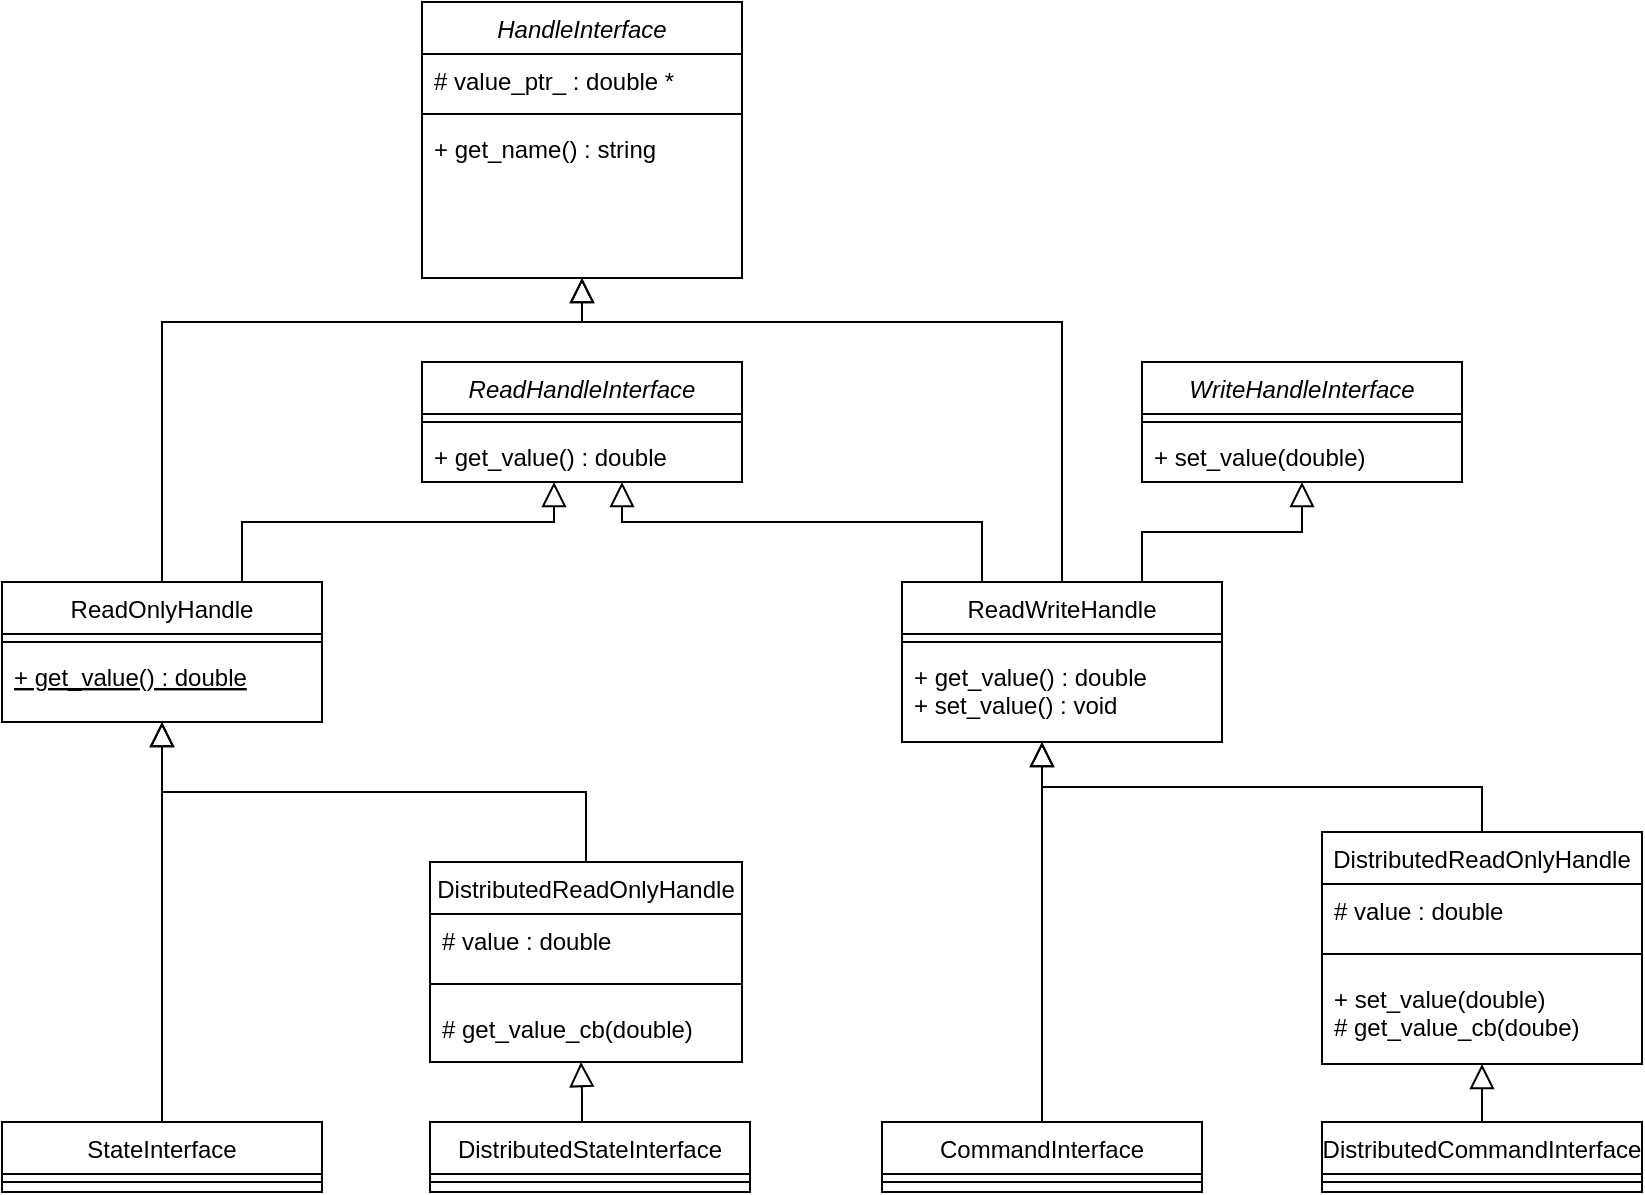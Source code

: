 <mxfile version="21.5.0">
  <diagram id="C5RBs43oDa-KdzZeNtuy" name="Page-1">
    <mxGraphModel dx="1111" dy="603" grid="1" gridSize="10" guides="1" tooltips="1" connect="1" arrows="1" fold="1" page="1" pageScale="1" pageWidth="827" pageHeight="1169" math="0" shadow="0">
      <root>
        <mxCell id="WIyWlLk6GJQsqaUBKTNV-0" />
        <mxCell id="WIyWlLk6GJQsqaUBKTNV-1" parent="WIyWlLk6GJQsqaUBKTNV-0" />
        <mxCell id="zkfFHV4jXpPFQw0GAbJ--0" value="HandleInterface" style="swimlane;fontStyle=2;align=center;verticalAlign=top;childLayout=stackLayout;horizontal=1;startSize=26;horizontalStack=0;resizeParent=1;resizeLast=0;collapsible=1;marginBottom=0;rounded=0;shadow=0;strokeWidth=1;" parent="WIyWlLk6GJQsqaUBKTNV-1" vertex="1">
          <mxGeometry x="330" y="70" width="160" height="138" as="geometry">
            <mxRectangle x="230" y="140" width="160" height="26" as="alternateBounds" />
          </mxGeometry>
        </mxCell>
        <mxCell id="zkfFHV4jXpPFQw0GAbJ--2" value="# value_ptr_ : double *" style="text;align=left;verticalAlign=top;spacingLeft=4;spacingRight=4;overflow=hidden;rotatable=0;points=[[0,0.5],[1,0.5]];portConstraint=eastwest;rounded=0;shadow=0;html=0;" parent="zkfFHV4jXpPFQw0GAbJ--0" vertex="1">
          <mxGeometry y="26" width="160" height="26" as="geometry" />
        </mxCell>
        <mxCell id="zkfFHV4jXpPFQw0GAbJ--4" value="" style="line;html=1;strokeWidth=1;align=left;verticalAlign=middle;spacingTop=-1;spacingLeft=3;spacingRight=3;rotatable=0;labelPosition=right;points=[];portConstraint=eastwest;" parent="zkfFHV4jXpPFQw0GAbJ--0" vertex="1">
          <mxGeometry y="52" width="160" height="8" as="geometry" />
        </mxCell>
        <mxCell id="zkfFHV4jXpPFQw0GAbJ--5" value="+ get_name() : string" style="text;align=left;verticalAlign=top;spacingLeft=4;spacingRight=4;overflow=hidden;rotatable=0;points=[[0,0.5],[1,0.5]];portConstraint=eastwest;" parent="zkfFHV4jXpPFQw0GAbJ--0" vertex="1">
          <mxGeometry y="60" width="160" height="26" as="geometry" />
        </mxCell>
        <mxCell id="zkfFHV4jXpPFQw0GAbJ--6" value="ReadOnlyHandle" style="swimlane;fontStyle=0;align=center;verticalAlign=top;childLayout=stackLayout;horizontal=1;startSize=26;horizontalStack=0;resizeParent=1;resizeLast=0;collapsible=1;marginBottom=0;rounded=0;shadow=0;strokeWidth=1;" parent="WIyWlLk6GJQsqaUBKTNV-1" vertex="1">
          <mxGeometry x="120" y="360" width="160" height="70" as="geometry">
            <mxRectangle x="130" y="380" width="160" height="26" as="alternateBounds" />
          </mxGeometry>
        </mxCell>
        <mxCell id="zkfFHV4jXpPFQw0GAbJ--9" value="" style="line;html=1;strokeWidth=1;align=left;verticalAlign=middle;spacingTop=-1;spacingLeft=3;spacingRight=3;rotatable=0;labelPosition=right;points=[];portConstraint=eastwest;" parent="zkfFHV4jXpPFQw0GAbJ--6" vertex="1">
          <mxGeometry y="26" width="160" height="8" as="geometry" />
        </mxCell>
        <mxCell id="zkfFHV4jXpPFQw0GAbJ--10" value="+ get_value() : double" style="text;align=left;verticalAlign=top;spacingLeft=4;spacingRight=4;overflow=hidden;rotatable=0;points=[[0,0.5],[1,0.5]];portConstraint=eastwest;fontStyle=4" parent="zkfFHV4jXpPFQw0GAbJ--6" vertex="1">
          <mxGeometry y="34" width="160" height="26" as="geometry" />
        </mxCell>
        <mxCell id="zkfFHV4jXpPFQw0GAbJ--12" value="" style="endArrow=block;endSize=10;endFill=0;shadow=0;strokeWidth=1;rounded=0;edgeStyle=elbowEdgeStyle;elbow=vertical;" parent="WIyWlLk6GJQsqaUBKTNV-1" source="zkfFHV4jXpPFQw0GAbJ--6" target="zkfFHV4jXpPFQw0GAbJ--0" edge="1">
          <mxGeometry width="160" relative="1" as="geometry">
            <mxPoint x="200" y="203" as="sourcePoint" />
            <mxPoint x="200" y="203" as="targetPoint" />
            <Array as="points">
              <mxPoint x="410" y="230" />
              <mxPoint x="410" y="220" />
              <mxPoint x="410" y="150" />
            </Array>
          </mxGeometry>
        </mxCell>
        <mxCell id="xWlWa2lskgCtUqGBNTTH-0" value="ReadHandleInterface" style="swimlane;fontStyle=2;align=center;verticalAlign=top;childLayout=stackLayout;horizontal=1;startSize=26;horizontalStack=0;resizeParent=1;resizeLast=0;collapsible=1;marginBottom=0;rounded=0;shadow=0;strokeWidth=1;" parent="WIyWlLk6GJQsqaUBKTNV-1" vertex="1">
          <mxGeometry x="330" y="250" width="160" height="60" as="geometry">
            <mxRectangle x="230" y="140" width="160" height="26" as="alternateBounds" />
          </mxGeometry>
        </mxCell>
        <mxCell id="xWlWa2lskgCtUqGBNTTH-4" value="" style="line;html=1;strokeWidth=1;align=left;verticalAlign=middle;spacingTop=-1;spacingLeft=3;spacingRight=3;rotatable=0;labelPosition=right;points=[];portConstraint=eastwest;" parent="xWlWa2lskgCtUqGBNTTH-0" vertex="1">
          <mxGeometry y="26" width="160" height="8" as="geometry" />
        </mxCell>
        <mxCell id="xWlWa2lskgCtUqGBNTTH-5" value="+ get_value() : double" style="text;align=left;verticalAlign=top;spacingLeft=4;spacingRight=4;overflow=hidden;rotatable=0;points=[[0,0.5],[1,0.5]];portConstraint=eastwest;" parent="xWlWa2lskgCtUqGBNTTH-0" vertex="1">
          <mxGeometry y="34" width="160" height="26" as="geometry" />
        </mxCell>
        <mxCell id="xWlWa2lskgCtUqGBNTTH-15" value="WriteHandleInterface" style="swimlane;fontStyle=2;align=center;verticalAlign=top;childLayout=stackLayout;horizontal=1;startSize=26;horizontalStack=0;resizeParent=1;resizeLast=0;collapsible=1;marginBottom=0;rounded=0;shadow=0;strokeWidth=1;" parent="WIyWlLk6GJQsqaUBKTNV-1" vertex="1">
          <mxGeometry x="690" y="250" width="160" height="60" as="geometry">
            <mxRectangle x="230" y="140" width="160" height="26" as="alternateBounds" />
          </mxGeometry>
        </mxCell>
        <mxCell id="xWlWa2lskgCtUqGBNTTH-16" value="" style="line;html=1;strokeWidth=1;align=left;verticalAlign=middle;spacingTop=-1;spacingLeft=3;spacingRight=3;rotatable=0;labelPosition=right;points=[];portConstraint=eastwest;" parent="xWlWa2lskgCtUqGBNTTH-15" vertex="1">
          <mxGeometry y="26" width="160" height="8" as="geometry" />
        </mxCell>
        <mxCell id="xWlWa2lskgCtUqGBNTTH-17" value="+ set_value(double) " style="text;align=left;verticalAlign=top;spacingLeft=4;spacingRight=4;overflow=hidden;rotatable=0;points=[[0,0.5],[1,0.5]];portConstraint=eastwest;" parent="xWlWa2lskgCtUqGBNTTH-15" vertex="1">
          <mxGeometry y="34" width="160" height="26" as="geometry" />
        </mxCell>
        <mxCell id="xWlWa2lskgCtUqGBNTTH-19" value="StateInterface" style="swimlane;fontStyle=0;align=center;verticalAlign=top;childLayout=stackLayout;horizontal=1;startSize=26;horizontalStack=0;resizeParent=1;resizeLast=0;collapsible=1;marginBottom=0;rounded=0;shadow=0;strokeWidth=1;" parent="WIyWlLk6GJQsqaUBKTNV-1" vertex="1">
          <mxGeometry x="120" y="630" width="160" height="35" as="geometry">
            <mxRectangle x="130" y="380" width="160" height="26" as="alternateBounds" />
          </mxGeometry>
        </mxCell>
        <mxCell id="xWlWa2lskgCtUqGBNTTH-20" value="" style="line;html=1;strokeWidth=1;align=left;verticalAlign=middle;spacingTop=-1;spacingLeft=3;spacingRight=3;rotatable=0;labelPosition=right;points=[];portConstraint=eastwest;" parent="xWlWa2lskgCtUqGBNTTH-19" vertex="1">
          <mxGeometry y="26" width="160" height="8" as="geometry" />
        </mxCell>
        <mxCell id="xWlWa2lskgCtUqGBNTTH-22" value="DistributedReadOnlyHandle" style="swimlane;fontStyle=0;align=center;verticalAlign=top;childLayout=stackLayout;horizontal=1;startSize=26;horizontalStack=0;resizeParent=1;resizeLast=0;collapsible=1;marginBottom=0;rounded=0;shadow=0;strokeWidth=1;" parent="WIyWlLk6GJQsqaUBKTNV-1" vertex="1">
          <mxGeometry x="334" y="500" width="156" height="100" as="geometry">
            <mxRectangle x="130" y="380" width="160" height="26" as="alternateBounds" />
          </mxGeometry>
        </mxCell>
        <mxCell id="xWlWa2lskgCtUqGBNTTH-50" value="# value : double" style="text;align=left;verticalAlign=top;spacingLeft=4;spacingRight=4;overflow=hidden;rotatable=0;points=[[0,0.5],[1,0.5]];portConstraint=eastwest;fontStyle=0" parent="xWlWa2lskgCtUqGBNTTH-22" vertex="1">
          <mxGeometry y="26" width="156" height="26" as="geometry" />
        </mxCell>
        <mxCell id="xWlWa2lskgCtUqGBNTTH-23" value="" style="line;html=1;strokeWidth=1;align=left;verticalAlign=middle;spacingTop=-1;spacingLeft=3;spacingRight=3;rotatable=0;labelPosition=right;points=[];portConstraint=eastwest;" parent="xWlWa2lskgCtUqGBNTTH-22" vertex="1">
          <mxGeometry y="52" width="156" height="18" as="geometry" />
        </mxCell>
        <mxCell id="xWlWa2lskgCtUqGBNTTH-24" value="# get_value_cb(double) " style="text;align=left;verticalAlign=top;spacingLeft=4;spacingRight=4;overflow=hidden;rotatable=0;points=[[0,0.5],[1,0.5]];portConstraint=eastwest;fontStyle=0" parent="xWlWa2lskgCtUqGBNTTH-22" vertex="1">
          <mxGeometry y="70" width="156" height="26" as="geometry" />
        </mxCell>
        <mxCell id="xWlWa2lskgCtUqGBNTTH-25" value="ReadWriteHandle" style="swimlane;fontStyle=0;align=center;verticalAlign=top;childLayout=stackLayout;horizontal=1;startSize=26;horizontalStack=0;resizeParent=1;resizeLast=0;collapsible=1;marginBottom=0;rounded=0;shadow=0;strokeWidth=1;" parent="WIyWlLk6GJQsqaUBKTNV-1" vertex="1">
          <mxGeometry x="570" y="360" width="160" height="80" as="geometry">
            <mxRectangle x="130" y="380" width="160" height="26" as="alternateBounds" />
          </mxGeometry>
        </mxCell>
        <mxCell id="xWlWa2lskgCtUqGBNTTH-26" value="" style="line;html=1;strokeWidth=1;align=left;verticalAlign=middle;spacingTop=-1;spacingLeft=3;spacingRight=3;rotatable=0;labelPosition=right;points=[];portConstraint=eastwest;" parent="xWlWa2lskgCtUqGBNTTH-25" vertex="1">
          <mxGeometry y="26" width="160" height="8" as="geometry" />
        </mxCell>
        <mxCell id="xWlWa2lskgCtUqGBNTTH-27" value="+ get_value() : double&#xa;+ set_value() : void&#xa;" style="text;align=left;verticalAlign=top;spacingLeft=4;spacingRight=4;overflow=hidden;rotatable=0;points=[[0,0.5],[1,0.5]];portConstraint=eastwest;fontStyle=0" parent="xWlWa2lskgCtUqGBNTTH-25" vertex="1">
          <mxGeometry y="34" width="160" height="46" as="geometry" />
        </mxCell>
        <mxCell id="xWlWa2lskgCtUqGBNTTH-29" value="" style="endArrow=block;endSize=10;endFill=0;shadow=0;strokeWidth=1;rounded=0;edgeStyle=elbowEdgeStyle;elbow=vertical;entryX=0.5;entryY=1;entryDx=0;entryDy=0;exitX=0.5;exitY=0;exitDx=0;exitDy=0;" parent="WIyWlLk6GJQsqaUBKTNV-1" source="xWlWa2lskgCtUqGBNTTH-25" target="zkfFHV4jXpPFQw0GAbJ--0" edge="1">
          <mxGeometry width="160" relative="1" as="geometry">
            <mxPoint x="210" y="370" as="sourcePoint" />
            <mxPoint x="420" y="268" as="targetPoint" />
            <Array as="points">
              <mxPoint x="500" y="230" />
              <mxPoint x="470" y="150" />
            </Array>
          </mxGeometry>
        </mxCell>
        <mxCell id="xWlWa2lskgCtUqGBNTTH-30" value="" style="endArrow=block;endSize=10;endFill=0;shadow=0;strokeWidth=1;rounded=0;edgeStyle=elbowEdgeStyle;elbow=vertical;exitX=0.75;exitY=0;exitDx=0;exitDy=0;" parent="WIyWlLk6GJQsqaUBKTNV-1" source="xWlWa2lskgCtUqGBNTTH-25" target="xWlWa2lskgCtUqGBNTTH-17" edge="1">
          <mxGeometry width="160" relative="1" as="geometry">
            <mxPoint x="220" y="380" as="sourcePoint" />
            <mxPoint x="430" y="278" as="targetPoint" />
          </mxGeometry>
        </mxCell>
        <mxCell id="xWlWa2lskgCtUqGBNTTH-31" value="" style="endArrow=block;endSize=10;endFill=0;shadow=0;strokeWidth=1;rounded=0;edgeStyle=elbowEdgeStyle;elbow=vertical;exitX=0.75;exitY=0;exitDx=0;exitDy=0;" parent="WIyWlLk6GJQsqaUBKTNV-1" source="zkfFHV4jXpPFQw0GAbJ--6" edge="1">
          <mxGeometry width="160" relative="1" as="geometry">
            <mxPoint x="169.5" y="360" as="sourcePoint" />
            <mxPoint x="396" y="310" as="targetPoint" />
            <Array as="points">
              <mxPoint x="330" y="330" />
            </Array>
          </mxGeometry>
        </mxCell>
        <mxCell id="xWlWa2lskgCtUqGBNTTH-32" value="" style="endArrow=block;endSize=10;endFill=0;shadow=0;strokeWidth=1;rounded=0;edgeStyle=elbowEdgeStyle;elbow=vertical;exitX=0.25;exitY=0;exitDx=0;exitDy=0;" parent="WIyWlLk6GJQsqaUBKTNV-1" source="xWlWa2lskgCtUqGBNTTH-25" target="xWlWa2lskgCtUqGBNTTH-5" edge="1">
          <mxGeometry width="160" relative="1" as="geometry">
            <mxPoint x="250" y="370" as="sourcePoint" />
            <mxPoint x="430" y="360" as="targetPoint" />
            <Array as="points">
              <mxPoint x="430" y="330" />
              <mxPoint x="510" y="340" />
              <mxPoint x="430" y="330" />
              <mxPoint x="530" y="340" />
              <mxPoint x="430" y="320" />
            </Array>
          </mxGeometry>
        </mxCell>
        <mxCell id="xWlWa2lskgCtUqGBNTTH-33" value="" style="endArrow=block;endSize=10;endFill=0;shadow=0;strokeWidth=1;rounded=0;edgeStyle=elbowEdgeStyle;elbow=vertical;entryX=0.5;entryY=1;entryDx=0;entryDy=0;exitX=0.5;exitY=0;exitDx=0;exitDy=0;" parent="WIyWlLk6GJQsqaUBKTNV-1" source="xWlWa2lskgCtUqGBNTTH-19" target="zkfFHV4jXpPFQw0GAbJ--6" edge="1">
          <mxGeometry width="160" relative="1" as="geometry">
            <mxPoint x="200" y="490" as="sourcePoint" />
            <mxPoint x="190" y="460" as="targetPoint" />
          </mxGeometry>
        </mxCell>
        <mxCell id="xWlWa2lskgCtUqGBNTTH-34" value="" style="endArrow=block;endSize=10;endFill=0;shadow=0;strokeWidth=1;rounded=0;edgeStyle=elbowEdgeStyle;elbow=vertical;entryX=0.5;entryY=1;entryDx=0;entryDy=0;exitX=0.5;exitY=0;exitDx=0;exitDy=0;" parent="WIyWlLk6GJQsqaUBKTNV-1" source="xWlWa2lskgCtUqGBNTTH-22" target="zkfFHV4jXpPFQw0GAbJ--6" edge="1">
          <mxGeometry width="160" relative="1" as="geometry">
            <mxPoint x="210" y="540" as="sourcePoint" />
            <mxPoint x="210" y="440" as="targetPoint" />
          </mxGeometry>
        </mxCell>
        <mxCell id="xWlWa2lskgCtUqGBNTTH-35" value="CommandInterface" style="swimlane;fontStyle=0;align=center;verticalAlign=top;childLayout=stackLayout;horizontal=1;startSize=26;horizontalStack=0;resizeParent=1;resizeLast=0;collapsible=1;marginBottom=0;rounded=0;shadow=0;strokeWidth=1;" parent="WIyWlLk6GJQsqaUBKTNV-1" vertex="1">
          <mxGeometry x="560" y="630" width="160" height="35" as="geometry">
            <mxRectangle x="130" y="380" width="160" height="26" as="alternateBounds" />
          </mxGeometry>
        </mxCell>
        <mxCell id="xWlWa2lskgCtUqGBNTTH-36" value="" style="line;html=1;strokeWidth=1;align=left;verticalAlign=middle;spacingTop=-1;spacingLeft=3;spacingRight=3;rotatable=0;labelPosition=right;points=[];portConstraint=eastwest;" parent="xWlWa2lskgCtUqGBNTTH-35" vertex="1">
          <mxGeometry y="26" width="160" height="8" as="geometry" />
        </mxCell>
        <mxCell id="xWlWa2lskgCtUqGBNTTH-40" value="DistributedStateInterface" style="swimlane;fontStyle=0;align=center;verticalAlign=top;childLayout=stackLayout;horizontal=1;startSize=26;horizontalStack=0;resizeParent=1;resizeLast=0;collapsible=1;marginBottom=0;rounded=0;shadow=0;strokeWidth=1;" parent="WIyWlLk6GJQsqaUBKTNV-1" vertex="1">
          <mxGeometry x="334" y="630" width="160" height="35" as="geometry">
            <mxRectangle x="130" y="380" width="160" height="26" as="alternateBounds" />
          </mxGeometry>
        </mxCell>
        <mxCell id="xWlWa2lskgCtUqGBNTTH-46" value="" style="endArrow=block;endSize=10;endFill=0;shadow=0;strokeWidth=1;rounded=0;edgeStyle=elbowEdgeStyle;elbow=vertical;entryX=0.5;entryY=1;entryDx=0;entryDy=0;" parent="xWlWa2lskgCtUqGBNTTH-40" edge="1">
          <mxGeometry width="160" relative="1" as="geometry">
            <mxPoint x="76" as="sourcePoint" />
            <mxPoint x="75.5" y="-30" as="targetPoint" />
          </mxGeometry>
        </mxCell>
        <mxCell id="xWlWa2lskgCtUqGBNTTH-41" value="" style="line;html=1;strokeWidth=1;align=left;verticalAlign=middle;spacingTop=-1;spacingLeft=3;spacingRight=3;rotatable=0;labelPosition=right;points=[];portConstraint=eastwest;" parent="xWlWa2lskgCtUqGBNTTH-40" vertex="1">
          <mxGeometry y="26" width="160" height="8" as="geometry" />
        </mxCell>
        <mxCell id="xWlWa2lskgCtUqGBNTTH-42" value="DistributedCommandInterface" style="swimlane;fontStyle=0;align=center;verticalAlign=top;childLayout=stackLayout;horizontal=1;startSize=26;horizontalStack=0;resizeParent=1;resizeLast=0;collapsible=1;marginBottom=0;rounded=0;shadow=0;strokeWidth=1;" parent="WIyWlLk6GJQsqaUBKTNV-1" vertex="1">
          <mxGeometry x="780" y="630" width="160" height="35" as="geometry">
            <mxRectangle x="130" y="380" width="160" height="26" as="alternateBounds" />
          </mxGeometry>
        </mxCell>
        <mxCell id="xWlWa2lskgCtUqGBNTTH-43" value="" style="line;html=1;strokeWidth=1;align=left;verticalAlign=middle;spacingTop=-1;spacingLeft=3;spacingRight=3;rotatable=0;labelPosition=right;points=[];portConstraint=eastwest;" parent="xWlWa2lskgCtUqGBNTTH-42" vertex="1">
          <mxGeometry y="26" width="160" height="8" as="geometry" />
        </mxCell>
        <mxCell id="xWlWa2lskgCtUqGBNTTH-47" value="" style="endArrow=block;endSize=10;endFill=0;shadow=0;strokeWidth=1;rounded=0;edgeStyle=elbowEdgeStyle;elbow=vertical;entryX=0.5;entryY=1;entryDx=0;entryDy=0;exitX=0.5;exitY=0;exitDx=0;exitDy=0;" parent="WIyWlLk6GJQsqaUBKTNV-1" source="xWlWa2lskgCtUqGBNTTH-35" edge="1">
          <mxGeometry width="160" relative="1" as="geometry">
            <mxPoint x="640" y="620" as="sourcePoint" />
            <mxPoint x="640" y="440" as="targetPoint" />
          </mxGeometry>
        </mxCell>
        <mxCell id="xWlWa2lskgCtUqGBNTTH-48" value="" style="endArrow=block;endSize=10;endFill=0;shadow=0;strokeWidth=1;rounded=0;edgeStyle=elbowEdgeStyle;elbow=vertical;entryX=0.5;entryY=1;entryDx=0;entryDy=0;" parent="WIyWlLk6GJQsqaUBKTNV-1" source="xWlWa2lskgCtUqGBNTTH-55" edge="1">
          <mxGeometry width="160" relative="1" as="geometry">
            <mxPoint x="854" y="520" as="sourcePoint" />
            <mxPoint x="640" y="440" as="targetPoint" />
          </mxGeometry>
        </mxCell>
        <mxCell id="xWlWa2lskgCtUqGBNTTH-49" value="" style="endArrow=block;endSize=10;endFill=0;shadow=0;strokeWidth=1;rounded=0;edgeStyle=elbowEdgeStyle;elbow=vertical;entryX=0.5;entryY=1;entryDx=0;entryDy=0;exitX=0.5;exitY=0;exitDx=0;exitDy=0;entryPerimeter=0;" parent="WIyWlLk6GJQsqaUBKTNV-1" source="xWlWa2lskgCtUqGBNTTH-42" target="xWlWa2lskgCtUqGBNTTH-59" edge="1">
          <mxGeometry width="160" relative="1" as="geometry">
            <mxPoint x="420" y="640" as="sourcePoint" />
            <mxPoint x="848.96" y="581.988" as="targetPoint" />
          </mxGeometry>
        </mxCell>
        <mxCell id="xWlWa2lskgCtUqGBNTTH-55" value="DistributedReadOnlyHandle" style="swimlane;fontStyle=0;align=center;verticalAlign=top;childLayout=stackLayout;horizontal=1;startSize=26;horizontalStack=0;resizeParent=1;resizeLast=0;collapsible=1;marginBottom=0;rounded=0;shadow=0;strokeWidth=1;" parent="WIyWlLk6GJQsqaUBKTNV-1" vertex="1">
          <mxGeometry x="780" y="485" width="160" height="116" as="geometry">
            <mxRectangle x="130" y="380" width="160" height="26" as="alternateBounds" />
          </mxGeometry>
        </mxCell>
        <mxCell id="xWlWa2lskgCtUqGBNTTH-56" value="# value : double" style="text;align=left;verticalAlign=top;spacingLeft=4;spacingRight=4;overflow=hidden;rotatable=0;points=[[0,0.5],[1,0.5]];portConstraint=eastwest;fontStyle=0" parent="xWlWa2lskgCtUqGBNTTH-55" vertex="1">
          <mxGeometry y="26" width="160" height="26" as="geometry" />
        </mxCell>
        <mxCell id="xWlWa2lskgCtUqGBNTTH-57" value="" style="line;html=1;strokeWidth=1;align=left;verticalAlign=middle;spacingTop=-1;spacingLeft=3;spacingRight=3;rotatable=0;labelPosition=right;points=[];portConstraint=eastwest;" parent="xWlWa2lskgCtUqGBNTTH-55" vertex="1">
          <mxGeometry y="52" width="160" height="18" as="geometry" />
        </mxCell>
        <mxCell id="xWlWa2lskgCtUqGBNTTH-59" value="+ set_value(double)&#xa;# get_value_cb(doube)" style="text;align=left;verticalAlign=top;spacingLeft=4;spacingRight=4;overflow=hidden;rotatable=0;points=[[0,0.5],[1,0.5]];portConstraint=eastwest;fontStyle=0" parent="xWlWa2lskgCtUqGBNTTH-55" vertex="1">
          <mxGeometry y="70" width="160" height="46" as="geometry" />
        </mxCell>
      </root>
    </mxGraphModel>
  </diagram>
</mxfile>
